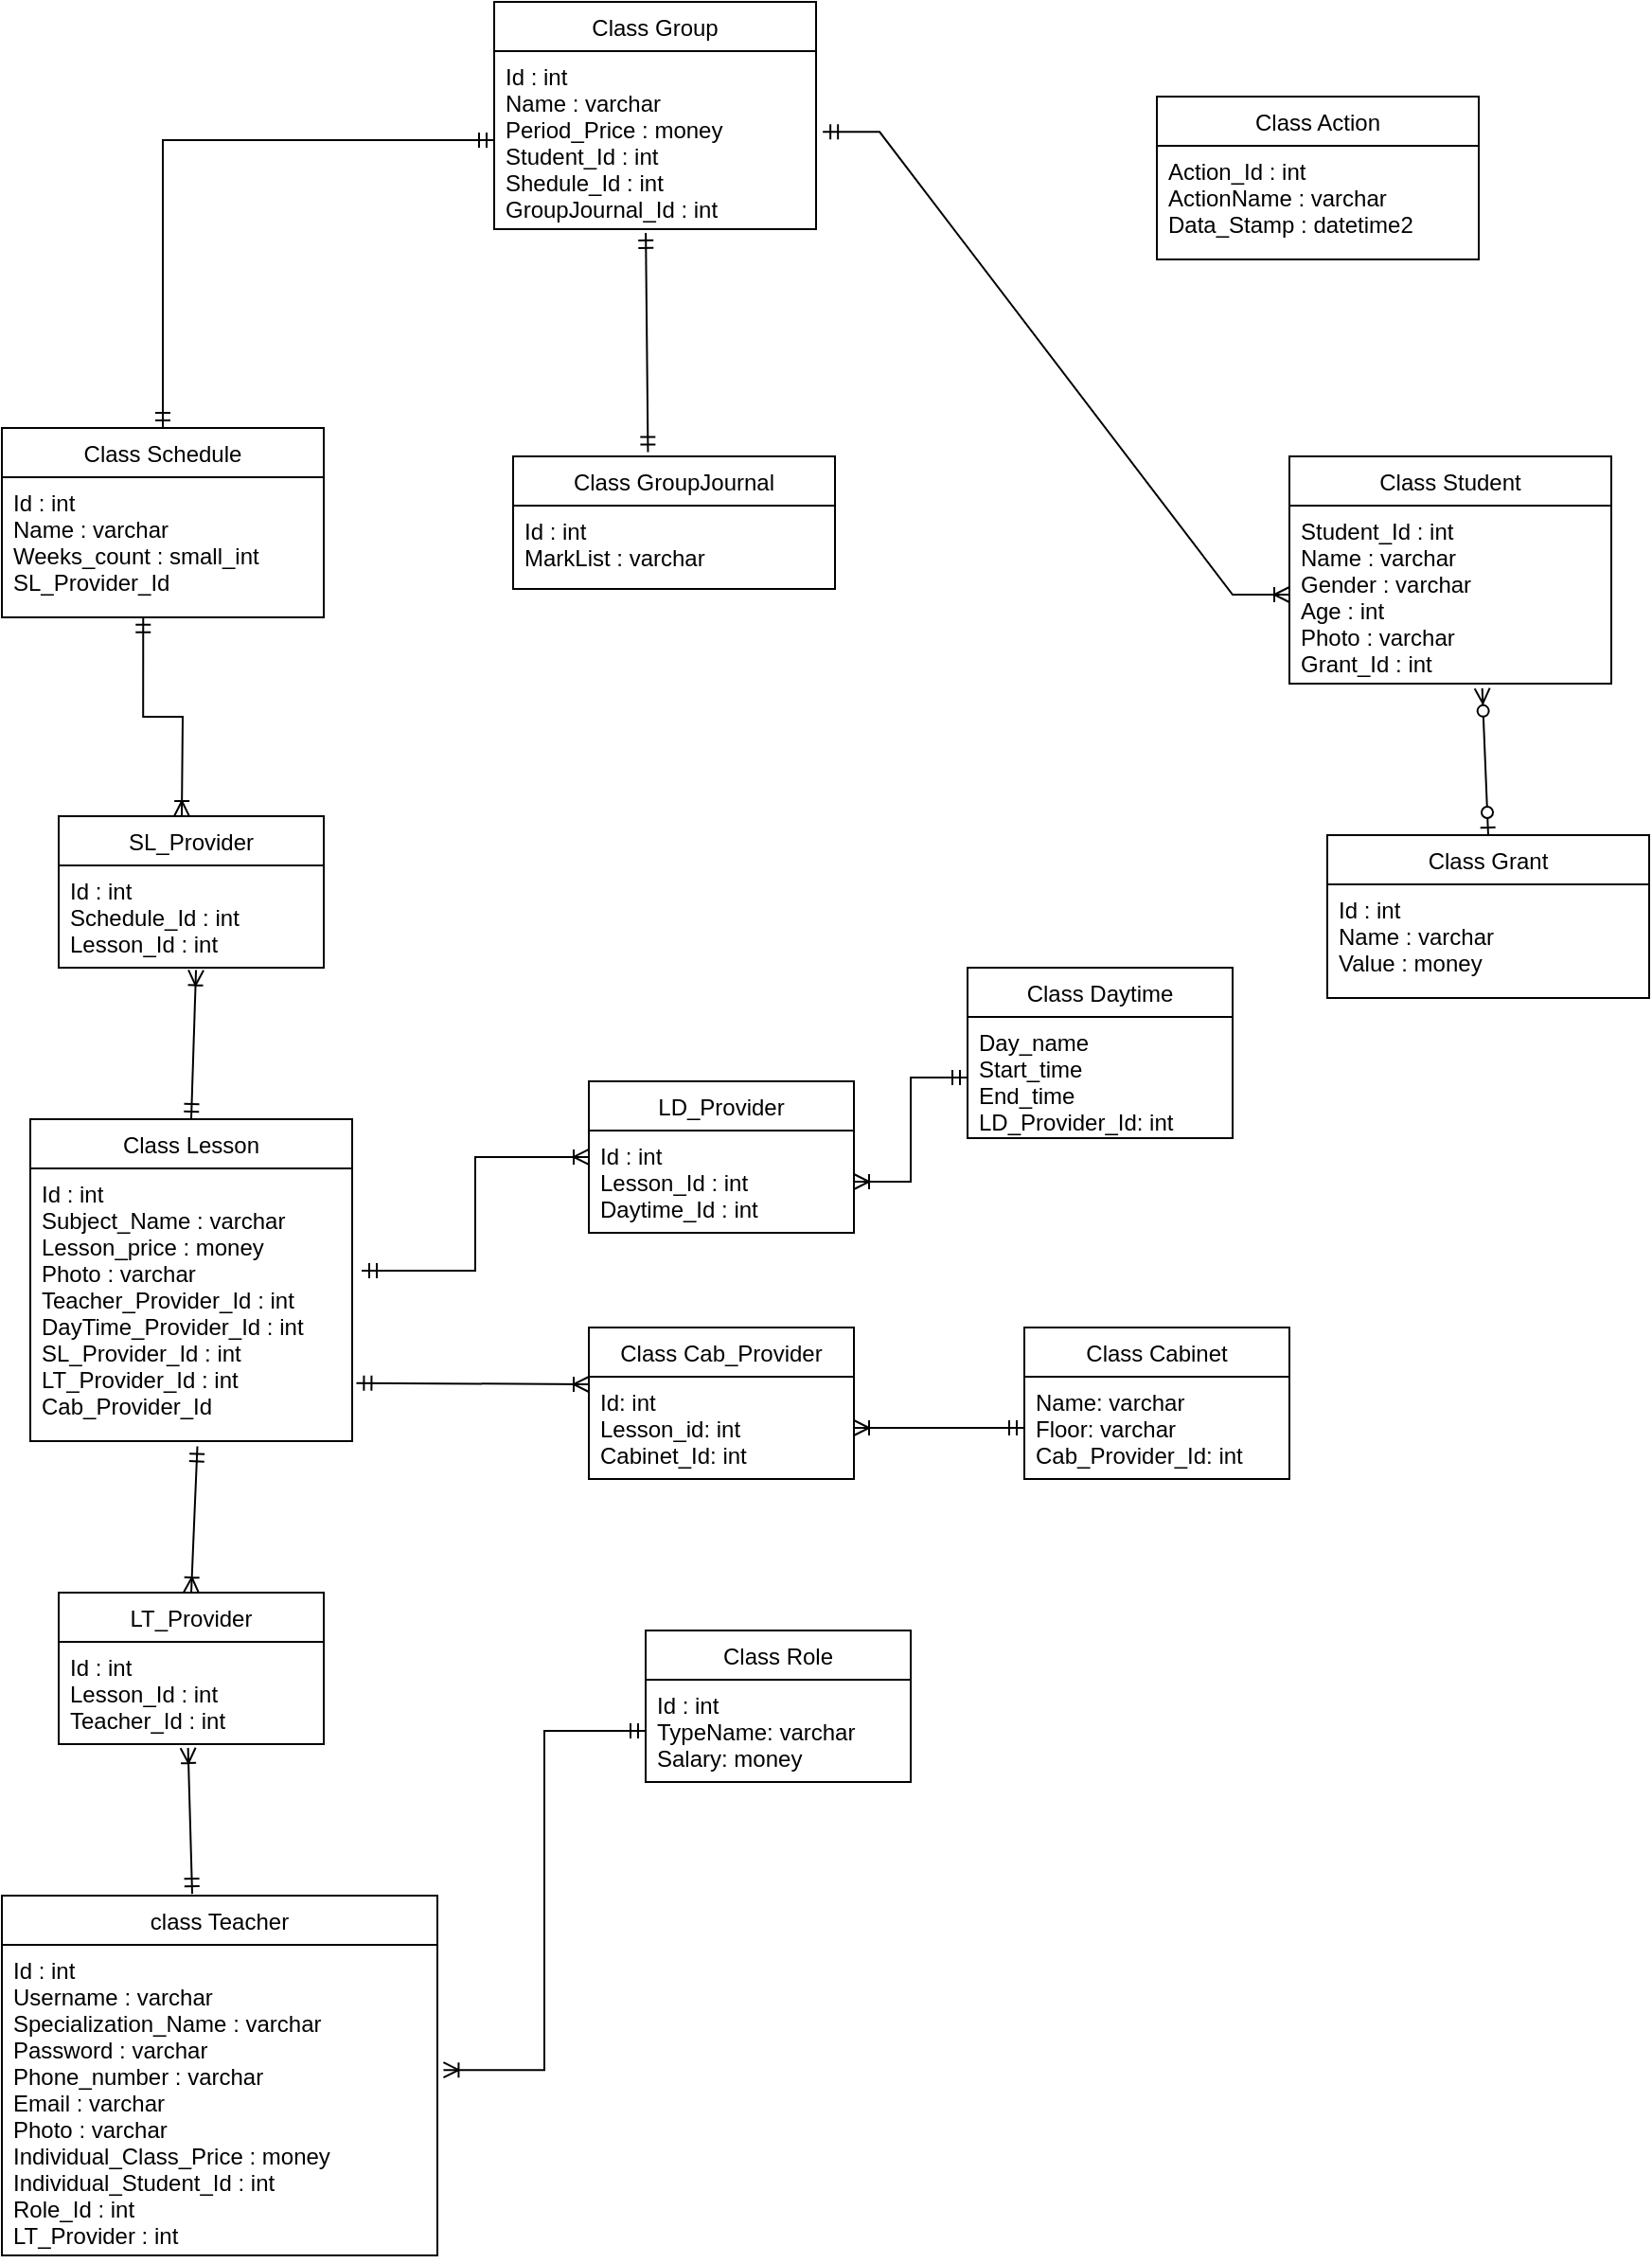 <mxfile version="20.8.16" type="device"><diagram id="R2lEEEUBdFMjLlhIrx00" name="Page-1"><mxGraphModel dx="1658" dy="828" grid="1" gridSize="10" guides="1" tooltips="1" connect="1" arrows="1" fold="1" page="1" pageScale="1" pageWidth="850" pageHeight="1100" math="0" shadow="0" extFonts="Permanent Marker^https://fonts.googleapis.com/css?family=Permanent+Marker"><root><mxCell id="0"/><mxCell id="1" parent="0"/><mxCell id="LIRMyeweIonp-Nv-NCVD-17" value="Class Group" style="swimlane;fontStyle=0;childLayout=stackLayout;horizontal=1;startSize=26;fillColor=none;horizontalStack=0;resizeParent=1;resizeParentMax=0;resizeLast=0;collapsible=1;marginBottom=0;" parent="1" vertex="1"><mxGeometry x="440" y="50" width="170" height="120" as="geometry"/></mxCell><mxCell id="LIRMyeweIonp-Nv-NCVD-18" value="Id : int&#10;Name : varchar&#10;Period_Price : money&#10;Student_Id : int&#10;Shedule_Id : int&#10;GroupJournal_Id : int" style="text;strokeColor=none;fillColor=none;align=left;verticalAlign=top;spacingLeft=4;spacingRight=4;overflow=hidden;rotatable=0;points=[[0,0.5],[1,0.5]];portConstraint=eastwest;" parent="LIRMyeweIonp-Nv-NCVD-17" vertex="1"><mxGeometry y="26" width="170" height="94" as="geometry"/></mxCell><mxCell id="LIRMyeweIonp-Nv-NCVD-25" value="Class Student" style="swimlane;fontStyle=0;childLayout=stackLayout;horizontal=1;startSize=26;fillColor=none;horizontalStack=0;resizeParent=1;resizeParentMax=0;resizeLast=0;collapsible=1;marginBottom=0;" parent="1" vertex="1"><mxGeometry x="860" y="290" width="170" height="120" as="geometry"/></mxCell><mxCell id="LIRMyeweIonp-Nv-NCVD-26" value="Student_Id : int&#10;Name : varchar&#10;Gender : varchar&#10;Age : int&#10;Photo : varchar&#10;Grant_Id : int" style="text;strokeColor=none;fillColor=none;align=left;verticalAlign=top;spacingLeft=4;spacingRight=4;overflow=hidden;rotatable=0;points=[[0,0.5],[1,0.5]];portConstraint=eastwest;" parent="LIRMyeweIonp-Nv-NCVD-25" vertex="1"><mxGeometry y="26" width="170" height="94" as="geometry"/></mxCell><mxCell id="LIRMyeweIonp-Nv-NCVD-27" value="Class Action" style="swimlane;fontStyle=0;childLayout=stackLayout;horizontal=1;startSize=26;fillColor=none;horizontalStack=0;resizeParent=1;resizeParentMax=0;resizeLast=0;collapsible=1;marginBottom=0;" parent="1" vertex="1"><mxGeometry x="790" y="100" width="170" height="86" as="geometry"/></mxCell><mxCell id="LIRMyeweIonp-Nv-NCVD-28" value="Action_Id : int&#10;ActionName : varchar&#10;Data_Stamp : datetime2" style="text;strokeColor=none;fillColor=none;align=left;verticalAlign=top;spacingLeft=4;spacingRight=4;overflow=hidden;rotatable=0;points=[[0,0.5],[1,0.5]];portConstraint=eastwest;" parent="LIRMyeweIonp-Nv-NCVD-27" vertex="1"><mxGeometry y="26" width="170" height="60" as="geometry"/></mxCell><mxCell id="LIRMyeweIonp-Nv-NCVD-29" value="Class Grant" style="swimlane;fontStyle=0;childLayout=stackLayout;horizontal=1;startSize=26;fillColor=none;horizontalStack=0;resizeParent=1;resizeParentMax=0;resizeLast=0;collapsible=1;marginBottom=0;" parent="1" vertex="1"><mxGeometry x="880" y="490" width="170" height="86" as="geometry"/></mxCell><mxCell id="LIRMyeweIonp-Nv-NCVD-30" value="Id : int&#10;Name : varchar&#10;Value : money" style="text;strokeColor=none;fillColor=none;align=left;verticalAlign=top;spacingLeft=4;spacingRight=4;overflow=hidden;rotatable=0;points=[[0,0.5],[1,0.5]];portConstraint=eastwest;" parent="LIRMyeweIonp-Nv-NCVD-29" vertex="1"><mxGeometry y="26" width="170" height="60" as="geometry"/></mxCell><mxCell id="LIRMyeweIonp-Nv-NCVD-31" value="Class GroupJournal" style="swimlane;fontStyle=0;childLayout=stackLayout;horizontal=1;startSize=26;fillColor=none;horizontalStack=0;resizeParent=1;resizeParentMax=0;resizeLast=0;collapsible=1;marginBottom=0;" parent="1" vertex="1"><mxGeometry x="450" y="290" width="170" height="70" as="geometry"/></mxCell><mxCell id="LIRMyeweIonp-Nv-NCVD-32" value="Id : int&#10;MarkList : varchar" style="text;strokeColor=none;fillColor=none;align=left;verticalAlign=top;spacingLeft=4;spacingRight=4;overflow=hidden;rotatable=0;points=[[0,0.5],[1,0.5]];portConstraint=eastwest;" parent="LIRMyeweIonp-Nv-NCVD-31" vertex="1"><mxGeometry y="26" width="170" height="44" as="geometry"/></mxCell><mxCell id="LIRMyeweIonp-Nv-NCVD-33" value="Class Schedule" style="swimlane;fontStyle=0;childLayout=stackLayout;horizontal=1;startSize=26;fillColor=none;horizontalStack=0;resizeParent=1;resizeParentMax=0;resizeLast=0;collapsible=1;marginBottom=0;" parent="1" vertex="1"><mxGeometry x="180" y="275" width="170" height="100" as="geometry"/></mxCell><mxCell id="LIRMyeweIonp-Nv-NCVD-34" value="Id : int&#10;Name : varchar&#10;Weeks_count : small_int&#10;SL_Provider_Id" style="text;strokeColor=none;fillColor=none;align=left;verticalAlign=top;spacingLeft=4;spacingRight=4;overflow=hidden;rotatable=0;points=[[0,0.5],[1,0.5]];portConstraint=eastwest;" parent="LIRMyeweIonp-Nv-NCVD-33" vertex="1"><mxGeometry y="26" width="170" height="74" as="geometry"/></mxCell><mxCell id="LIRMyeweIonp-Nv-NCVD-35" value="SL_Provider" style="swimlane;fontStyle=0;childLayout=stackLayout;horizontal=1;startSize=26;fillColor=none;horizontalStack=0;resizeParent=1;resizeParentMax=0;resizeLast=0;collapsible=1;marginBottom=0;" parent="1" vertex="1"><mxGeometry x="210" y="480" width="140" height="80" as="geometry"/></mxCell><mxCell id="LIRMyeweIonp-Nv-NCVD-36" value="Id : int&#10;Schedule_Id : int&#10;Lesson_Id : int" style="text;strokeColor=none;fillColor=none;align=left;verticalAlign=top;spacingLeft=4;spacingRight=4;overflow=hidden;rotatable=0;points=[[0,0.5],[1,0.5]];portConstraint=eastwest;" parent="LIRMyeweIonp-Nv-NCVD-35" vertex="1"><mxGeometry y="26" width="140" height="54" as="geometry"/></mxCell><mxCell id="LIRMyeweIonp-Nv-NCVD-37" value="Class Lesson" style="swimlane;fontStyle=0;childLayout=stackLayout;horizontal=1;startSize=26;fillColor=none;horizontalStack=0;resizeParent=1;resizeParentMax=0;resizeLast=0;collapsible=1;marginBottom=0;" parent="1" vertex="1"><mxGeometry x="195" y="640" width="170" height="170" as="geometry"/></mxCell><mxCell id="LIRMyeweIonp-Nv-NCVD-38" value="Id : int&#10;Subject_Name : varchar &#10;Lesson_price : money&#10;Photo : varchar&#10;Teacher_Provider_Id : int&#10;DayTime_Provider_Id : int&#10;SL_Provider_Id : int&#10;LT_Provider_Id : int&#10;Cab_Provider_Id" style="text;strokeColor=none;fillColor=none;align=left;verticalAlign=top;spacingLeft=4;spacingRight=4;overflow=hidden;rotatable=0;points=[[0,0.5],[1,0.5]];portConstraint=eastwest;" parent="LIRMyeweIonp-Nv-NCVD-37" vertex="1"><mxGeometry y="26" width="170" height="144" as="geometry"/></mxCell><mxCell id="LIRMyeweIonp-Nv-NCVD-39" value="LT_Provider" style="swimlane;fontStyle=0;childLayout=stackLayout;horizontal=1;startSize=26;fillColor=none;horizontalStack=0;resizeParent=1;resizeParentMax=0;resizeLast=0;collapsible=1;marginBottom=0;" parent="1" vertex="1"><mxGeometry x="210" y="890" width="140" height="80" as="geometry"/></mxCell><mxCell id="LIRMyeweIonp-Nv-NCVD-40" value="Id : int&#10;Lesson_Id : int&#10;Teacher_Id : int&#10;" style="text;strokeColor=none;fillColor=none;align=left;verticalAlign=top;spacingLeft=4;spacingRight=4;overflow=hidden;rotatable=0;points=[[0,0.5],[1,0.5]];portConstraint=eastwest;" parent="LIRMyeweIonp-Nv-NCVD-39" vertex="1"><mxGeometry y="26" width="140" height="54" as="geometry"/></mxCell><mxCell id="LIRMyeweIonp-Nv-NCVD-41" value="class Teacher" style="swimlane;fontStyle=0;childLayout=stackLayout;horizontal=1;startSize=26;fillColor=none;horizontalStack=0;resizeParent=1;resizeParentMax=0;resizeLast=0;collapsible=1;marginBottom=0;" parent="1" vertex="1"><mxGeometry x="180" y="1050" width="230" height="190" as="geometry"/></mxCell><mxCell id="LIRMyeweIonp-Nv-NCVD-42" value="Id : int&#10;Username : varchar &#10;Specialization_Name : varchar&#10;Password : varchar&#10;Phone_number : varchar&#10;Email : varchar&#10;Photo : varchar&#10;Individual_Class_Price : money&#10;Individual_Student_Id : int&#10;Role_Id : int&#10;LT_Provider : int" style="text;strokeColor=none;fillColor=none;align=left;verticalAlign=top;spacingLeft=4;spacingRight=4;overflow=hidden;rotatable=0;points=[[0,0.5],[1,0.5]];portConstraint=eastwest;" parent="LIRMyeweIonp-Nv-NCVD-41" vertex="1"><mxGeometry y="26" width="230" height="164" as="geometry"/></mxCell><mxCell id="LIRMyeweIonp-Nv-NCVD-46" value="Class Role" style="swimlane;fontStyle=0;childLayout=stackLayout;horizontal=1;startSize=26;fillColor=none;horizontalStack=0;resizeParent=1;resizeParentMax=0;resizeLast=0;collapsible=1;marginBottom=0;" parent="1" vertex="1"><mxGeometry x="520" y="910" width="140" height="80" as="geometry"/></mxCell><mxCell id="LIRMyeweIonp-Nv-NCVD-47" value="Id : int&#10;TypeName: varchar&#10;Salary: money&#10;" style="text;strokeColor=none;fillColor=none;align=left;verticalAlign=top;spacingLeft=4;spacingRight=4;overflow=hidden;rotatable=0;points=[[0,0.5],[1,0.5]];portConstraint=eastwest;" parent="LIRMyeweIonp-Nv-NCVD-46" vertex="1"><mxGeometry y="26" width="140" height="54" as="geometry"/></mxCell><mxCell id="LIRMyeweIonp-Nv-NCVD-48" value="Class Cab_Provider" style="swimlane;fontStyle=0;childLayout=stackLayout;horizontal=1;startSize=26;fillColor=none;horizontalStack=0;resizeParent=1;resizeParentMax=0;resizeLast=0;collapsible=1;marginBottom=0;" parent="1" vertex="1"><mxGeometry x="490" y="750" width="140" height="80" as="geometry"/></mxCell><mxCell id="LIRMyeweIonp-Nv-NCVD-49" value="Id: int&#10;Lesson_id: int&#10;Cabinet_Id: int&#10;" style="text;strokeColor=none;fillColor=none;align=left;verticalAlign=top;spacingLeft=4;spacingRight=4;overflow=hidden;rotatable=0;points=[[0,0.5],[1,0.5]];portConstraint=eastwest;" parent="LIRMyeweIonp-Nv-NCVD-48" vertex="1"><mxGeometry y="26" width="140" height="54" as="geometry"/></mxCell><mxCell id="LIRMyeweIonp-Nv-NCVD-50" value="Class Daytime" style="swimlane;fontStyle=0;childLayout=stackLayout;horizontal=1;startSize=26;fillColor=none;horizontalStack=0;resizeParent=1;resizeParentMax=0;resizeLast=0;collapsible=1;marginBottom=0;" parent="1" vertex="1"><mxGeometry x="690" y="560" width="140" height="90" as="geometry"/></mxCell><mxCell id="LIRMyeweIonp-Nv-NCVD-51" value="Day_name&#10;Start_time&#10;End_time&#10;LD_Provider_Id: int" style="text;strokeColor=none;fillColor=none;align=left;verticalAlign=top;spacingLeft=4;spacingRight=4;overflow=hidden;rotatable=0;points=[[0,0.5],[1,0.5]];portConstraint=eastwest;" parent="LIRMyeweIonp-Nv-NCVD-50" vertex="1"><mxGeometry y="26" width="140" height="64" as="geometry"/></mxCell><mxCell id="LIRMyeweIonp-Nv-NCVD-60" value="" style="fontSize=12;html=1;endArrow=ERmandOne;startArrow=ERmandOne;rounded=0;entryX=0.471;entryY=1.021;entryDx=0;entryDy=0;entryPerimeter=0;exitX=0.419;exitY=-0.032;exitDx=0;exitDy=0;exitPerimeter=0;" parent="1" source="LIRMyeweIonp-Nv-NCVD-31" target="LIRMyeweIonp-Nv-NCVD-18" edge="1"><mxGeometry width="100" height="100" relative="1" as="geometry"><mxPoint x="340" y="320" as="sourcePoint"/><mxPoint x="440" y="220" as="targetPoint"/></mxGeometry></mxCell><mxCell id="LIRMyeweIonp-Nv-NCVD-61" value="" style="fontSize=12;html=1;endArrow=ERmandOne;startArrow=ERmandOne;rounded=0;entryX=0;entryY=0.5;entryDx=0;entryDy=0;edgeStyle=orthogonalEdgeStyle;exitX=0.5;exitY=0;exitDx=0;exitDy=0;" parent="1" source="LIRMyeweIonp-Nv-NCVD-33" target="LIRMyeweIonp-Nv-NCVD-18" edge="1"><mxGeometry width="100" height="100" relative="1" as="geometry"><mxPoint x="280" y="210" as="sourcePoint"/><mxPoint x="380" y="146" as="targetPoint"/></mxGeometry></mxCell><mxCell id="LIRMyeweIonp-Nv-NCVD-62" value="" style="edgeStyle=orthogonalEdgeStyle;fontSize=12;html=1;endArrow=ERoneToMany;startArrow=ERmandOne;rounded=0;exitX=0.439;exitY=0.998;exitDx=0;exitDy=0;exitPerimeter=0;" parent="1" source="LIRMyeweIonp-Nv-NCVD-34" edge="1"><mxGeometry width="100" height="100" relative="1" as="geometry"><mxPoint x="290" y="410" as="sourcePoint"/><mxPoint x="275" y="480" as="targetPoint"/></mxGeometry></mxCell><mxCell id="LIRMyeweIonp-Nv-NCVD-66" value="" style="fontSize=12;html=1;endArrow=ERoneToMany;startArrow=ERmandOne;rounded=0;entryX=0.518;entryY=1.024;entryDx=0;entryDy=0;entryPerimeter=0;exitX=0.5;exitY=0;exitDx=0;exitDy=0;" parent="1" source="LIRMyeweIonp-Nv-NCVD-37" target="LIRMyeweIonp-Nv-NCVD-36" edge="1"><mxGeometry width="100" height="100" relative="1" as="geometry"><mxPoint x="640" y="630" as="sourcePoint"/><mxPoint x="740" y="530" as="targetPoint"/></mxGeometry></mxCell><mxCell id="LIRMyeweIonp-Nv-NCVD-67" value="" style="fontSize=12;html=1;endArrow=ERoneToMany;startArrow=ERmandOne;rounded=0;entryX=0.488;entryY=1.037;entryDx=0;entryDy=0;entryPerimeter=0;exitX=0.437;exitY=-0.005;exitDx=0;exitDy=0;exitPerimeter=0;" parent="1" source="LIRMyeweIonp-Nv-NCVD-41" target="LIRMyeweIonp-Nv-NCVD-40" edge="1"><mxGeometry width="100" height="100" relative="1" as="geometry"><mxPoint x="620" y="1000" as="sourcePoint"/><mxPoint x="380" y="950" as="targetPoint"/></mxGeometry></mxCell><mxCell id="LIRMyeweIonp-Nv-NCVD-68" value="" style="fontSize=12;html=1;endArrow=ERoneToMany;startArrow=ERmandOne;rounded=0;exitX=0.519;exitY=1.019;exitDx=0;exitDy=0;exitPerimeter=0;entryX=0.5;entryY=0;entryDx=0;entryDy=0;" parent="1" source="LIRMyeweIonp-Nv-NCVD-38" target="LIRMyeweIonp-Nv-NCVD-39" edge="1"><mxGeometry width="100" height="100" relative="1" as="geometry"><mxPoint x="620" y="930" as="sourcePoint"/><mxPoint x="285" y="890" as="targetPoint"/></mxGeometry></mxCell><mxCell id="LIRMyeweIonp-Nv-NCVD-69" value="" style="edgeStyle=elbowEdgeStyle;fontSize=12;html=1;endArrow=ERoneToMany;startArrow=ERmandOne;rounded=0;entryX=1.014;entryY=0.403;entryDx=0;entryDy=0;entryPerimeter=0;exitX=0;exitY=0.5;exitDx=0;exitDy=0;" parent="1" source="LIRMyeweIonp-Nv-NCVD-47" target="LIRMyeweIonp-Nv-NCVD-42" edge="1"><mxGeometry width="100" height="100" relative="1" as="geometry"><mxPoint x="690" y="1070" as="sourcePoint"/><mxPoint x="490" y="1170" as="targetPoint"/></mxGeometry></mxCell><mxCell id="LIRMyeweIonp-Nv-NCVD-71" value="" style="edgeStyle=entityRelationEdgeStyle;fontSize=12;html=1;endArrow=ERoneToMany;startArrow=ERmandOne;rounded=0;exitX=1.021;exitY=0.454;exitDx=0;exitDy=0;exitPerimeter=0;entryX=0;entryY=0.5;entryDx=0;entryDy=0;" parent="1" source="LIRMyeweIonp-Nv-NCVD-18" target="LIRMyeweIonp-Nv-NCVD-26" edge="1"><mxGeometry width="100" height="100" relative="1" as="geometry"><mxPoint x="640" y="130" as="sourcePoint"/><mxPoint x="740" y="30" as="targetPoint"/></mxGeometry></mxCell><mxCell id="LIRMyeweIonp-Nv-NCVD-72" value="" style="fontSize=12;html=1;endArrow=ERzeroToMany;startArrow=ERzeroToOne;rounded=0;exitX=0.5;exitY=0;exitDx=0;exitDy=0;entryX=0.599;entryY=1.026;entryDx=0;entryDy=0;entryPerimeter=0;" parent="1" source="LIRMyeweIonp-Nv-NCVD-29" target="LIRMyeweIonp-Nv-NCVD-26" edge="1"><mxGeometry width="100" height="100" relative="1" as="geometry"><mxPoint x="920" y="566" as="sourcePoint"/><mxPoint x="1020" y="466" as="targetPoint"/><Array as="points"/></mxGeometry></mxCell><mxCell id="LIRMyeweIonp-Nv-NCVD-73" value="" style="fontSize=12;html=1;endArrow=ERoneToMany;startArrow=ERmandOne;rounded=0;entryX=0;entryY=0.074;entryDx=0;entryDy=0;entryPerimeter=0;exitX=1.013;exitY=0.787;exitDx=0;exitDy=0;exitPerimeter=0;" parent="1" source="LIRMyeweIonp-Nv-NCVD-38" target="LIRMyeweIonp-Nv-NCVD-49" edge="1"><mxGeometry width="100" height="100" relative="1" as="geometry"><mxPoint x="420" y="860" as="sourcePoint"/><mxPoint x="420" y="720" as="targetPoint"/></mxGeometry></mxCell><mxCell id="LIRMyeweIonp-Nv-NCVD-74" value="LD_Provider" style="swimlane;fontStyle=0;childLayout=stackLayout;horizontal=1;startSize=26;fillColor=none;horizontalStack=0;resizeParent=1;resizeParentMax=0;resizeLast=0;collapsible=1;marginBottom=0;" parent="1" vertex="1"><mxGeometry x="490" y="620" width="140" height="80" as="geometry"/></mxCell><mxCell id="LIRMyeweIonp-Nv-NCVD-75" value="Id : int&#10;Lesson_Id : int&#10;Daytime_Id : int" style="text;strokeColor=none;fillColor=none;align=left;verticalAlign=top;spacingLeft=4;spacingRight=4;overflow=hidden;rotatable=0;points=[[0,0.5],[1,0.5]];portConstraint=eastwest;" parent="LIRMyeweIonp-Nv-NCVD-74" vertex="1"><mxGeometry y="26" width="140" height="54" as="geometry"/></mxCell><mxCell id="7KIYDZcTMkh6Xu4IK2Zj-1" value="" style="edgeStyle=elbowEdgeStyle;fontSize=12;html=1;endArrow=ERoneToMany;startArrow=ERmandOne;rounded=0;entryX=0;entryY=0.259;entryDx=0;entryDy=0;entryPerimeter=0;" parent="1" target="LIRMyeweIonp-Nv-NCVD-75" edge="1"><mxGeometry width="100" height="100" relative="1" as="geometry"><mxPoint x="370" y="720" as="sourcePoint"/><mxPoint x="475" y="620" as="targetPoint"/></mxGeometry></mxCell><mxCell id="7KIYDZcTMkh6Xu4IK2Zj-3" value="" style="edgeStyle=elbowEdgeStyle;fontSize=12;html=1;endArrow=ERoneToMany;startArrow=ERmandOne;rounded=0;entryX=1;entryY=0.5;entryDx=0;entryDy=0;exitX=0;exitY=0.5;exitDx=0;exitDy=0;" parent="1" source="LIRMyeweIonp-Nv-NCVD-51" target="LIRMyeweIonp-Nv-NCVD-75" edge="1"><mxGeometry width="100" height="100" relative="1" as="geometry"><mxPoint x="720" y="770" as="sourcePoint"/><mxPoint x="670" y="650" as="targetPoint"/></mxGeometry></mxCell><mxCell id="7KIYDZcTMkh6Xu4IK2Zj-4" value="Class Cabinet" style="swimlane;fontStyle=0;childLayout=stackLayout;horizontal=1;startSize=26;fillColor=none;horizontalStack=0;resizeParent=1;resizeParentMax=0;resizeLast=0;collapsible=1;marginBottom=0;" parent="1" vertex="1"><mxGeometry x="720" y="750" width="140" height="80" as="geometry"/></mxCell><mxCell id="7KIYDZcTMkh6Xu4IK2Zj-5" value="Name: varchar&#10;Floor: varchar&#10;Cab_Provider_Id: int" style="text;strokeColor=none;fillColor=none;align=left;verticalAlign=top;spacingLeft=4;spacingRight=4;overflow=hidden;rotatable=0;points=[[0,0.5],[1,0.5]];portConstraint=eastwest;" parent="7KIYDZcTMkh6Xu4IK2Zj-4" vertex="1"><mxGeometry y="26" width="140" height="54" as="geometry"/></mxCell><mxCell id="7KIYDZcTMkh6Xu4IK2Zj-7" value="" style="fontSize=12;html=1;endArrow=ERoneToMany;startArrow=ERmandOne;rounded=0;entryX=1;entryY=0.5;entryDx=0;entryDy=0;exitX=0;exitY=0.5;exitDx=0;exitDy=0;" parent="1" source="7KIYDZcTMkh6Xu4IK2Zj-5" target="LIRMyeweIonp-Nv-NCVD-49" edge="1"><mxGeometry width="100" height="100" relative="1" as="geometry"><mxPoint x="730" y="855" as="sourcePoint"/><mxPoint x="730" y="760" as="targetPoint"/></mxGeometry></mxCell></root></mxGraphModel></diagram></mxfile>